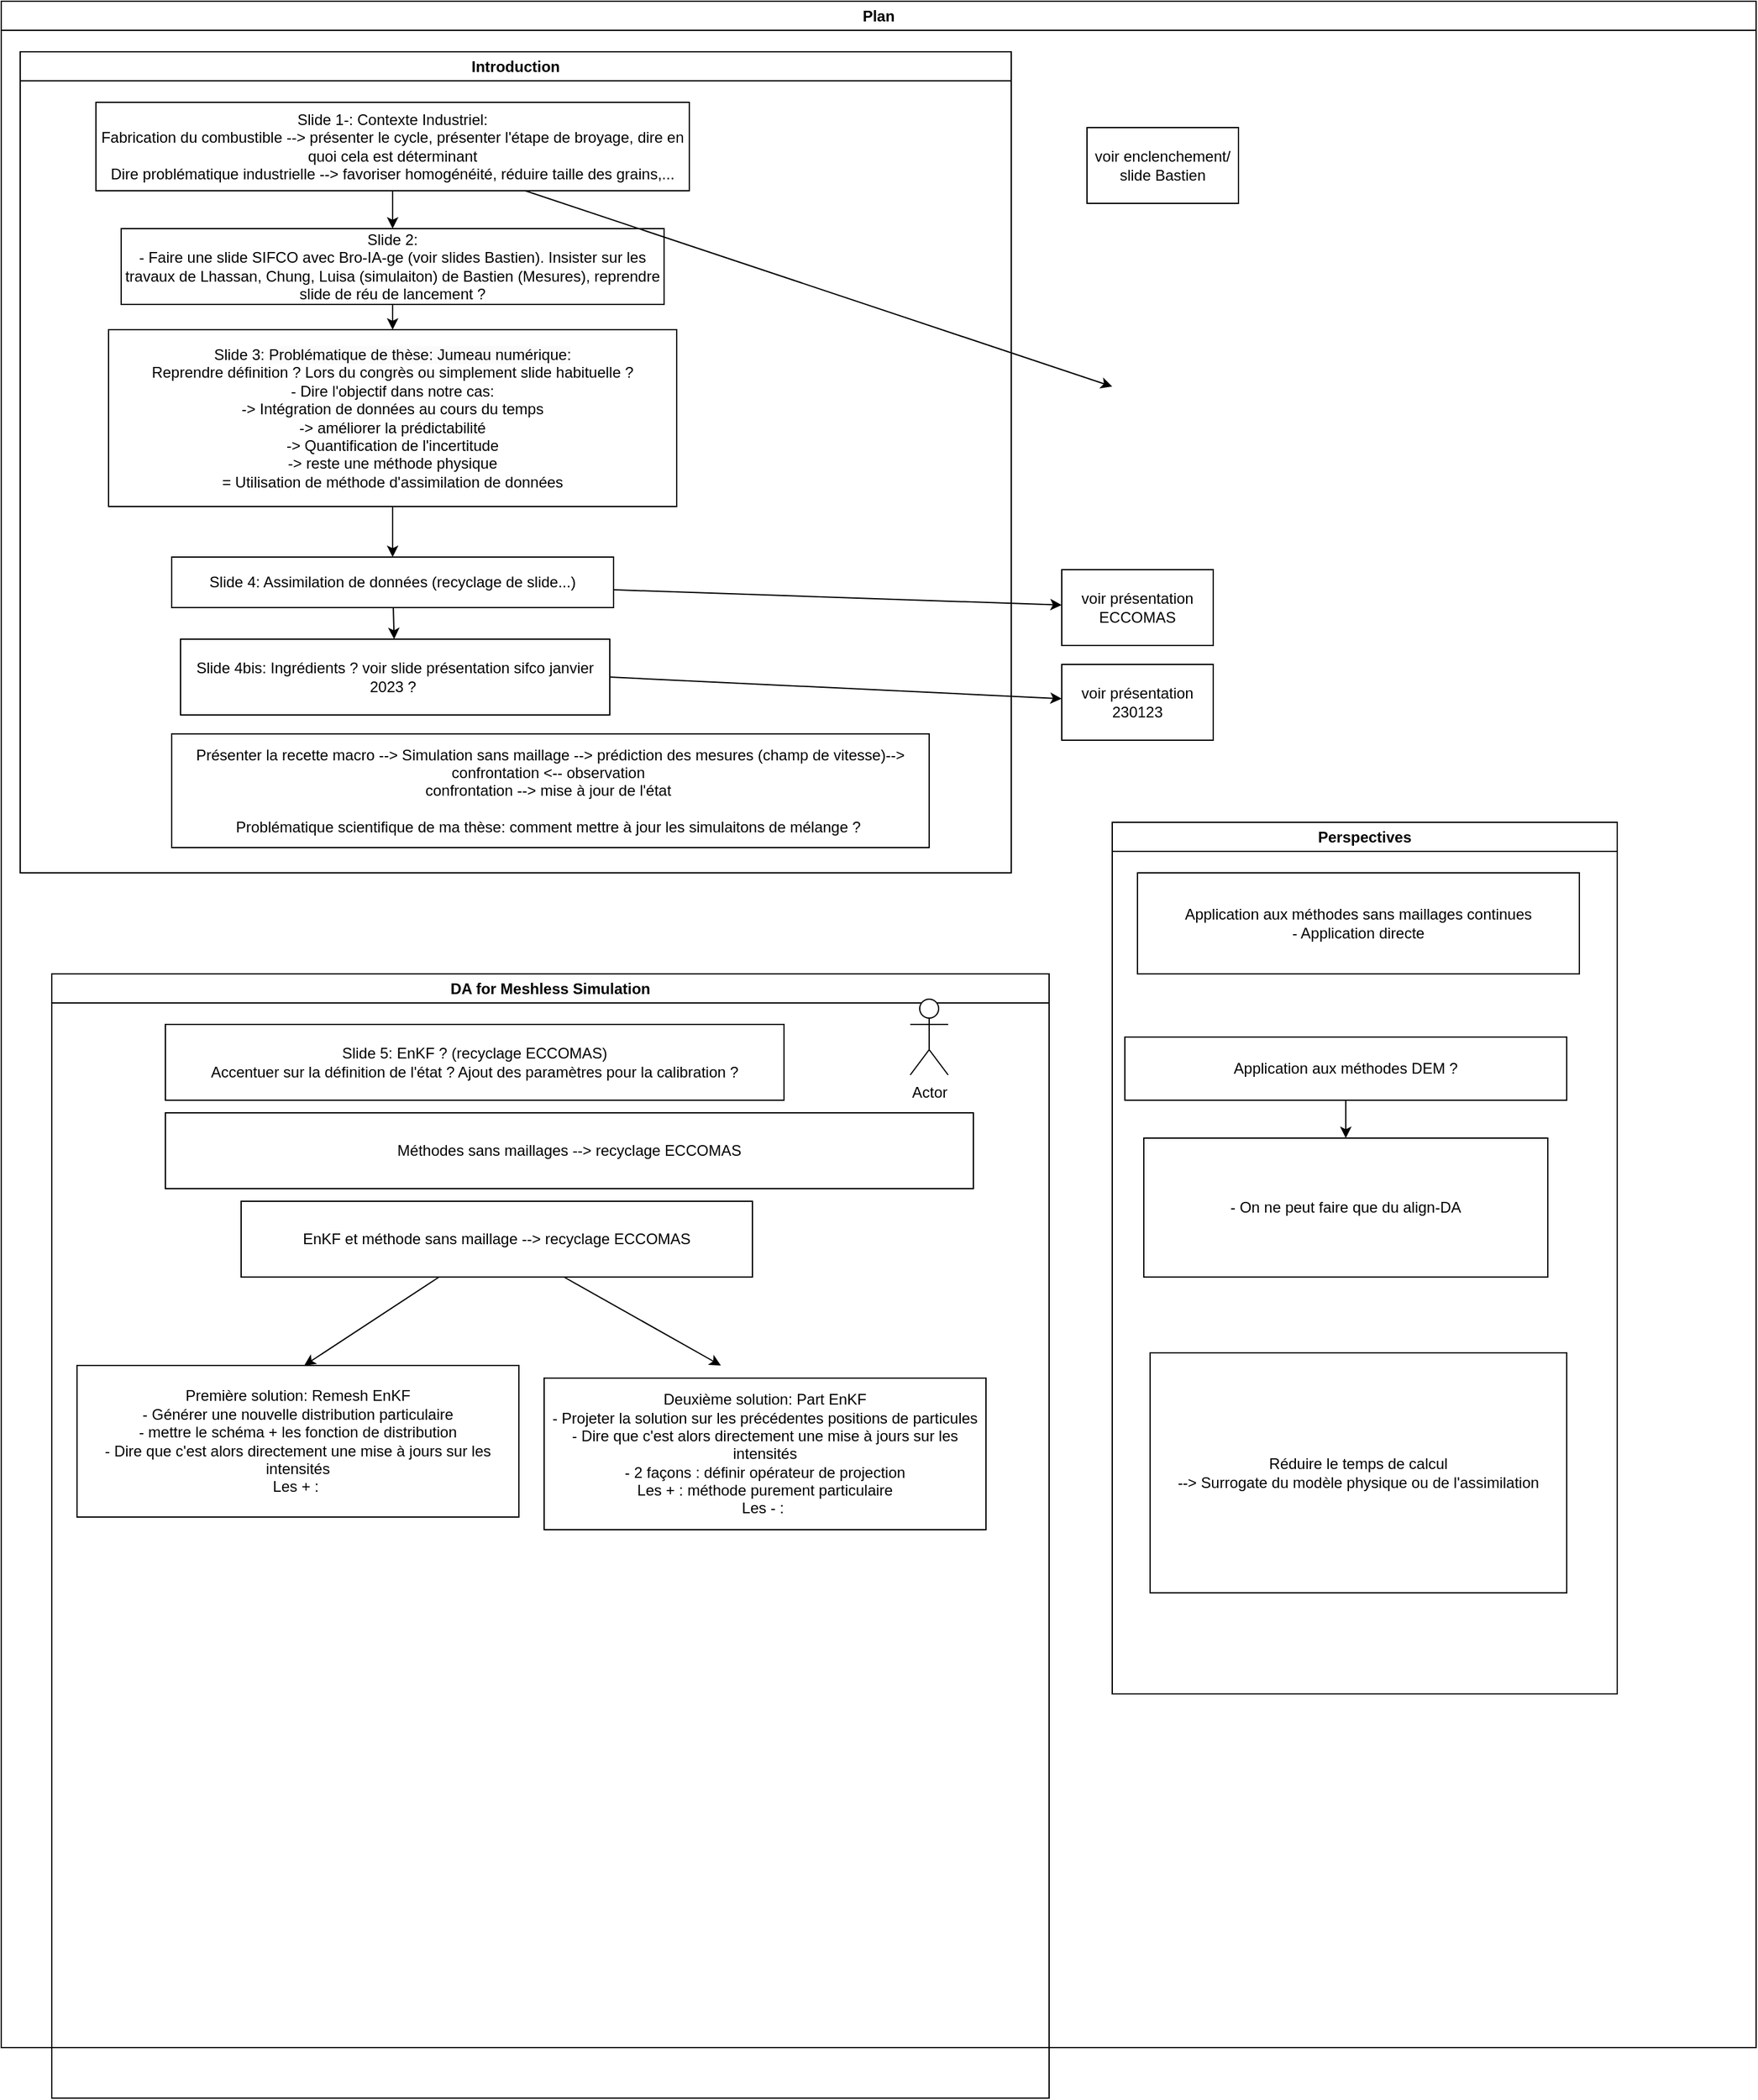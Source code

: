 <mxfile>
    <diagram id="wITkrWa1GkOROaFGFeJD" name="Page-1">
        <mxGraphModel dx="2763" dy="3711" grid="1" gridSize="10" guides="1" tooltips="1" connect="1" arrows="1" fold="1" page="1" pageScale="1" pageWidth="827" pageHeight="1169" math="0" shadow="0">
            <root>
                <mxCell id="0"/>
                <mxCell id="1" parent="0"/>
                <mxCell id="3" value="Plan" style="swimlane;whiteSpace=wrap;html=1;" vertex="1" parent="1">
                    <mxGeometry x="10" y="-1280" width="1390" height="1620" as="geometry"/>
                </mxCell>
                <mxCell id="5" value="Introduction" style="swimlane;whiteSpace=wrap;html=1;" vertex="1" parent="3">
                    <mxGeometry x="15" y="40" width="785" height="650" as="geometry"/>
                </mxCell>
                <mxCell id="11" value="" style="edgeStyle=none;html=1;" edge="1" parent="5" source="4" target="6">
                    <mxGeometry relative="1" as="geometry"/>
                </mxCell>
                <mxCell id="4" value="Slide 1-: Contexte Industriel:&lt;br&gt;Fabrication du combustible --&amp;gt; présenter le cycle, présenter l'étape de broyage, dire en quoi cela est déterminant&lt;br&gt;Dire problématique industrielle --&amp;gt; favoriser homogénéité, réduire taille des grains,..." style="rounded=0;whiteSpace=wrap;html=1;" vertex="1" parent="5">
                    <mxGeometry x="60" y="40" width="470" height="70" as="geometry"/>
                </mxCell>
                <mxCell id="13" value="" style="edgeStyle=none;html=1;" edge="1" parent="5" source="6" target="12">
                    <mxGeometry relative="1" as="geometry"/>
                </mxCell>
                <mxCell id="6" value="Slide 2: &lt;br&gt;- Faire une slide SIFCO avec Bro-IA-ge (voir slides Bastien). Insister sur les travaux de Lhassan, Chung, Luisa (simulaiton) de Bastien (Mesures), reprendre slide de réu de lancement ?" style="whiteSpace=wrap;html=1;rounded=0;" vertex="1" parent="5">
                    <mxGeometry x="80" y="140" width="430" height="60" as="geometry"/>
                </mxCell>
                <mxCell id="15" value="" style="edgeStyle=none;html=1;" edge="1" parent="5" source="12" target="14">
                    <mxGeometry relative="1" as="geometry"/>
                </mxCell>
                <mxCell id="12" value="Slide 3:&amp;nbsp;&lt;span style=&quot;color: rgb(0, 0, 0); font-family: Helvetica; font-size: 12px; font-style: normal; font-variant-ligatures: normal; font-variant-caps: normal; font-weight: 400; letter-spacing: normal; orphans: 2; text-align: center; text-indent: 0px; text-transform: none; widows: 2; word-spacing: 0px; -webkit-text-stroke-width: 0px; background-color: rgb(251, 251, 251); text-decoration-thickness: initial; text-decoration-style: initial; text-decoration-color: initial; float: none; display: inline !important;&quot;&gt;Problématique de thèse: Jumeau numérique:&lt;br&gt;&lt;/span&gt;Reprendre définition ? Lors du congrès ou simplement slide habituelle ?&lt;br&gt;- Dire l'objectif dans notre cas:&lt;br&gt;-&amp;gt; Intégration de données au cours du temps&lt;br&gt;-&amp;gt; améliorer la prédictabilité&lt;br&gt;-&amp;gt; Quantification de l'incertitude&lt;br&gt;-&amp;gt; reste une méthode physique&lt;br&gt;= Utilisation de méthode d'assimilation de données" style="whiteSpace=wrap;html=1;rounded=0;" vertex="1" parent="5">
                    <mxGeometry x="70" y="220" width="450" height="140" as="geometry"/>
                </mxCell>
                <mxCell id="17" value="" style="edgeStyle=none;html=1;" edge="1" parent="5" source="14" target="16">
                    <mxGeometry relative="1" as="geometry"/>
                </mxCell>
                <mxCell id="14" value="Slide 4: Assimilation de données (recyclage de slide...)" style="whiteSpace=wrap;html=1;rounded=0;" vertex="1" parent="5">
                    <mxGeometry x="120" y="400" width="350" height="40" as="geometry"/>
                </mxCell>
                <mxCell id="16" value="Slide 4bis: Ingrédients ? voir slide présentation sifco janvier 2023 ?&amp;nbsp;" style="whiteSpace=wrap;html=1;rounded=0;" vertex="1" parent="5">
                    <mxGeometry x="127" y="465" width="340" height="60" as="geometry"/>
                </mxCell>
                <mxCell id="36" value="Présenter la recette macro --&amp;gt; Simulation sans maillage --&amp;gt; prédiction des mesures (champ de vitesse)--&amp;gt; confrontation &amp;lt;-- observation&amp;nbsp;&lt;br&gt;confrontation --&amp;gt; mise à jour de l'état&amp;nbsp;&lt;br&gt;&lt;br&gt;Problématique scientifique de ma thèse: comment mettre à jour les simulaitons de mélange ?&amp;nbsp;" style="rounded=0;whiteSpace=wrap;html=1;" vertex="1" parent="5">
                    <mxGeometry x="120" y="540" width="600" height="90" as="geometry"/>
                </mxCell>
                <mxCell id="22" value="voir présentation 230123" style="rounded=0;whiteSpace=wrap;html=1;" vertex="1" parent="3">
                    <mxGeometry x="840" y="525" width="120" height="60" as="geometry"/>
                </mxCell>
                <mxCell id="23" value="" style="edgeStyle=none;html=1;exitX=1;exitY=0.5;exitDx=0;exitDy=0;" edge="1" parent="3" source="16" target="22">
                    <mxGeometry relative="1" as="geometry"/>
                </mxCell>
                <mxCell id="28" value="voir présentation ECCOMAS" style="whiteSpace=wrap;html=1;rounded=0;" vertex="1" parent="3">
                    <mxGeometry x="840" y="450" width="120" height="60" as="geometry"/>
                </mxCell>
                <mxCell id="29" value="" style="edgeStyle=none;html=1;" edge="1" parent="3" source="14" target="28">
                    <mxGeometry relative="1" as="geometry"/>
                </mxCell>
                <mxCell id="31" value="voir enclenchement/ slide Bastien" style="rounded=0;whiteSpace=wrap;html=1;" vertex="1" parent="3">
                    <mxGeometry x="860" y="100" width="120" height="60" as="geometry"/>
                </mxCell>
                <mxCell id="32" value="DA for Meshless Simulation" style="swimlane;whiteSpace=wrap;html=1;" vertex="1" parent="3">
                    <mxGeometry x="40" y="770" width="790" height="890" as="geometry"/>
                </mxCell>
                <mxCell id="33" value="Slide 5: EnKF ? (recyclage ECCOMAS)&lt;br&gt;Accentuer sur la définition de l'état ? Ajout des paramètres pour la calibration ?" style="whiteSpace=wrap;html=1;rounded=0;" vertex="1" parent="32">
                    <mxGeometry x="90" y="40" width="490" height="60" as="geometry"/>
                </mxCell>
                <mxCell id="34" value="EnKF et méthode sans maillage --&amp;gt; recyclage ECCOMAS" style="rounded=0;whiteSpace=wrap;html=1;" vertex="1" parent="32">
                    <mxGeometry x="150" y="180" width="405" height="60" as="geometry"/>
                </mxCell>
                <mxCell id="35" value="Méthodes sans maillages --&amp;gt; recyclage ECCOMAS" style="rounded=0;whiteSpace=wrap;html=1;" vertex="1" parent="32">
                    <mxGeometry x="90" y="110" width="640" height="60" as="geometry"/>
                </mxCell>
                <mxCell id="39" value="Première solution: Remesh EnKF&lt;br&gt;- Générer une nouvelle distribution particulaire&lt;br&gt;- mettre le schéma + les fonction de distribution&lt;br&gt;- Dire que c'est alors directement une mise à jours sur les intensités&lt;br&gt;Les + :&amp;nbsp;" style="rounded=0;whiteSpace=wrap;html=1;" vertex="1" parent="32">
                    <mxGeometry x="20" y="310" width="350" height="120" as="geometry"/>
                </mxCell>
                <mxCell id="50" value="Deuxième solution: Part EnKF&lt;br&gt;- Projeter la solution sur les précédentes positions de particules&lt;br&gt;- Dire que c'est alors directement une mise à jours sur les intensités&lt;br&gt;- 2 façons : définir opérateur de projection&lt;br&gt;Les + : méthode purement particulaire&lt;br&gt;Les - :&amp;nbsp;" style="rounded=0;whiteSpace=wrap;html=1;" vertex="1" parent="32">
                    <mxGeometry x="390" y="320" width="350" height="120" as="geometry"/>
                </mxCell>
                <mxCell id="51" value="Actor" style="shape=umlActor;verticalLabelPosition=bottom;verticalAlign=top;html=1;outlineConnect=0;" vertex="1" parent="32">
                    <mxGeometry x="680" y="20" width="30" height="60" as="geometry"/>
                </mxCell>
                <mxCell id="40" value="Perspectives" style="swimlane;whiteSpace=wrap;html=1;" vertex="1" parent="3">
                    <mxGeometry x="880" y="650" width="400" height="690" as="geometry"/>
                </mxCell>
                <mxCell id="42" value="Application aux méthodes sans maillages continues&lt;br&gt;- Application directe" style="rounded=0;whiteSpace=wrap;html=1;" vertex="1" parent="40">
                    <mxGeometry x="20" y="40" width="350" height="80" as="geometry"/>
                </mxCell>
                <mxCell id="47" value="" style="edgeStyle=none;html=1;" edge="1" parent="40" source="45" target="46">
                    <mxGeometry relative="1" as="geometry"/>
                </mxCell>
                <mxCell id="45" value="Application aux méthodes DEM ?" style="rounded=0;whiteSpace=wrap;html=1;" vertex="1" parent="40">
                    <mxGeometry x="10" y="170" width="350" height="50" as="geometry"/>
                </mxCell>
                <mxCell id="46" value="- On ne peut faire que du align-DA" style="whiteSpace=wrap;html=1;rounded=0;" vertex="1" parent="40">
                    <mxGeometry x="25" y="250" width="320" height="110" as="geometry"/>
                </mxCell>
                <mxCell id="49" value="Réduire le temps de calcul&lt;br&gt;--&amp;gt; Surrogate du modèle physique ou de l'assimilation" style="rounded=0;whiteSpace=wrap;html=1;" vertex="1" parent="40">
                    <mxGeometry x="30" y="420" width="330" height="190" as="geometry"/>
                </mxCell>
                <mxCell id="30" style="edgeStyle=none;html=1;" edge="1" parent="1" source="4">
                    <mxGeometry relative="1" as="geometry">
                        <mxPoint x="890" y="-975" as="targetPoint"/>
                    </mxGeometry>
                </mxCell>
                <mxCell id="37" style="edgeStyle=none;html=1;" edge="1" parent="1" source="34">
                    <mxGeometry relative="1" as="geometry">
                        <mxPoint x="250" y="-200" as="targetPoint"/>
                    </mxGeometry>
                </mxCell>
                <mxCell id="38" style="edgeStyle=none;html=1;" edge="1" parent="1" source="34">
                    <mxGeometry relative="1" as="geometry">
                        <mxPoint x="580" y="-200" as="targetPoint"/>
                    </mxGeometry>
                </mxCell>
            </root>
        </mxGraphModel>
    </diagram>
</mxfile>